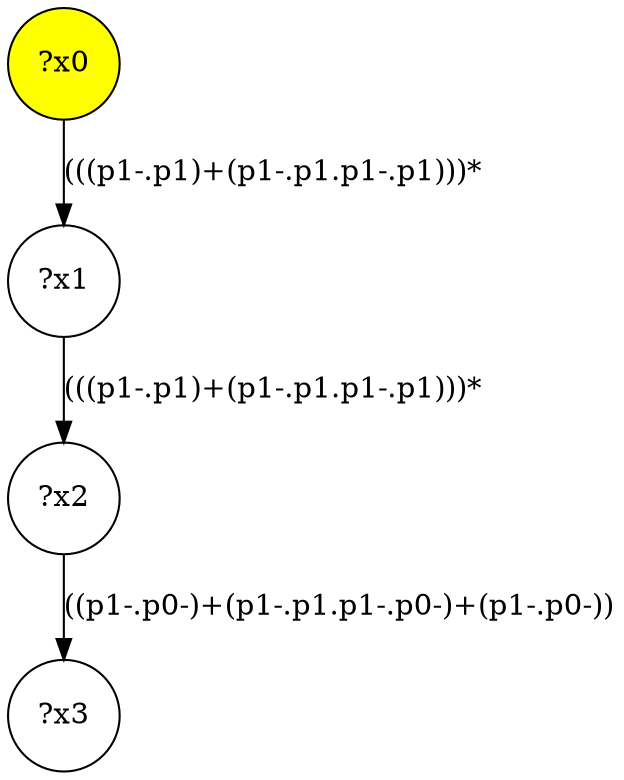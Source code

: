 digraph g {
	x0 [fillcolor="yellow", style="filled," shape=circle, label="?x0"];
	x1 [shape=circle, label="?x1"];
	x0 -> x1 [label="(((p1-.p1)+(p1-.p1.p1-.p1)))*"];
	x2 [shape=circle, label="?x2"];
	x1 -> x2 [label="(((p1-.p1)+(p1-.p1.p1-.p1)))*"];
	x3 [shape=circle, label="?x3"];
	x2 -> x3 [label="((p1-.p0-)+(p1-.p1.p1-.p0-)+(p1-.p0-))"];
}
